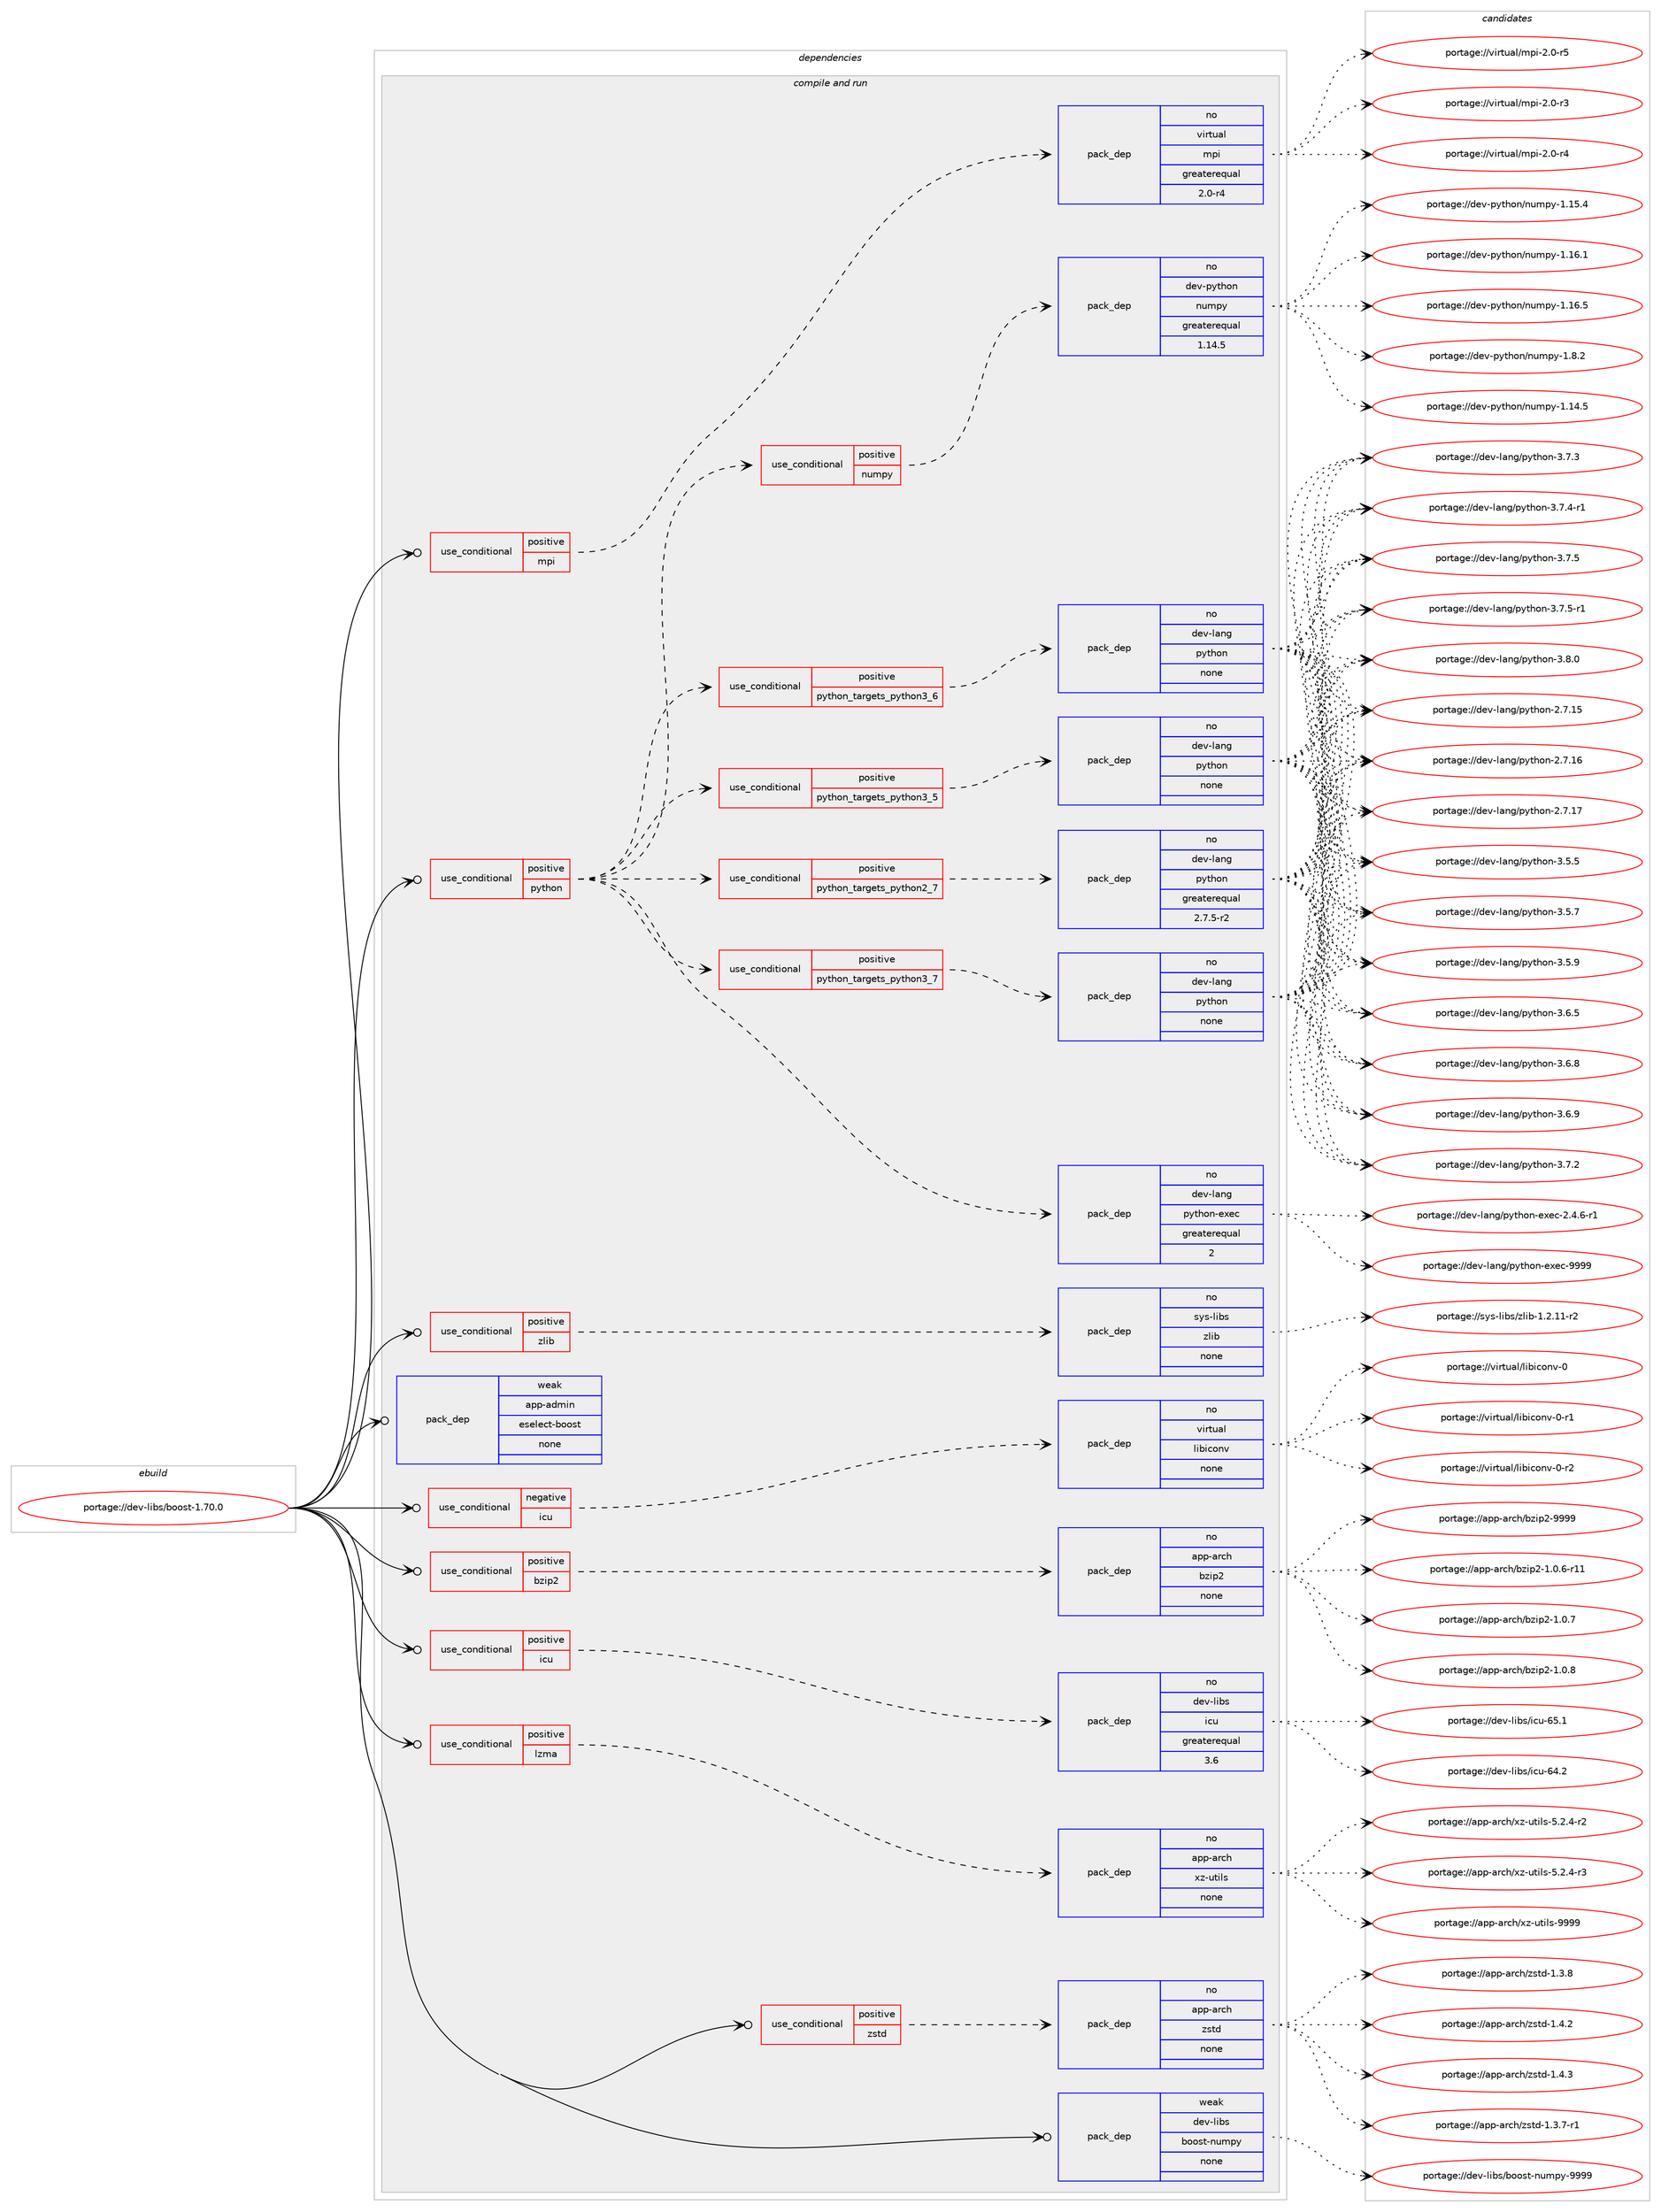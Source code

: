 digraph prolog {

# *************
# Graph options
# *************

newrank=true;
concentrate=true;
compound=true;
graph [rankdir=LR,fontname=Helvetica,fontsize=10,ranksep=1.5];#, ranksep=2.5, nodesep=0.2];
edge  [arrowhead=vee];
node  [fontname=Helvetica,fontsize=10];

# **********
# The ebuild
# **********

subgraph cluster_leftcol {
color=gray;
rank=same;
label=<<i>ebuild</i>>;
id [label="portage://dev-libs/boost-1.70.0", color=red, width=4, href="../dev-libs/boost-1.70.0.svg"];
}

# ****************
# The dependencies
# ****************

subgraph cluster_midcol {
color=gray;
label=<<i>dependencies</i>>;
subgraph cluster_compile {
fillcolor="#eeeeee";
style=filled;
label=<<i>compile</i>>;
}
subgraph cluster_compileandrun {
fillcolor="#eeeeee";
style=filled;
label=<<i>compile and run</i>>;
subgraph cond20426 {
dependency97912 [label=<<TABLE BORDER="0" CELLBORDER="1" CELLSPACING="0" CELLPADDING="4"><TR><TD ROWSPAN="3" CELLPADDING="10">use_conditional</TD></TR><TR><TD>negative</TD></TR><TR><TD>icu</TD></TR></TABLE>>, shape=none, color=red];
subgraph pack74591 {
dependency97913 [label=<<TABLE BORDER="0" CELLBORDER="1" CELLSPACING="0" CELLPADDING="4" WIDTH="220"><TR><TD ROWSPAN="6" CELLPADDING="30">pack_dep</TD></TR><TR><TD WIDTH="110">no</TD></TR><TR><TD>virtual</TD></TR><TR><TD>libiconv</TD></TR><TR><TD>none</TD></TR><TR><TD></TD></TR></TABLE>>, shape=none, color=blue];
}
dependency97912:e -> dependency97913:w [weight=20,style="dashed",arrowhead="vee"];
}
id:e -> dependency97912:w [weight=20,style="solid",arrowhead="odotvee"];
subgraph cond20427 {
dependency97914 [label=<<TABLE BORDER="0" CELLBORDER="1" CELLSPACING="0" CELLPADDING="4"><TR><TD ROWSPAN="3" CELLPADDING="10">use_conditional</TD></TR><TR><TD>positive</TD></TR><TR><TD>bzip2</TD></TR></TABLE>>, shape=none, color=red];
subgraph pack74592 {
dependency97915 [label=<<TABLE BORDER="0" CELLBORDER="1" CELLSPACING="0" CELLPADDING="4" WIDTH="220"><TR><TD ROWSPAN="6" CELLPADDING="30">pack_dep</TD></TR><TR><TD WIDTH="110">no</TD></TR><TR><TD>app-arch</TD></TR><TR><TD>bzip2</TD></TR><TR><TD>none</TD></TR><TR><TD></TD></TR></TABLE>>, shape=none, color=blue];
}
dependency97914:e -> dependency97915:w [weight=20,style="dashed",arrowhead="vee"];
}
id:e -> dependency97914:w [weight=20,style="solid",arrowhead="odotvee"];
subgraph cond20428 {
dependency97916 [label=<<TABLE BORDER="0" CELLBORDER="1" CELLSPACING="0" CELLPADDING="4"><TR><TD ROWSPAN="3" CELLPADDING="10">use_conditional</TD></TR><TR><TD>positive</TD></TR><TR><TD>icu</TD></TR></TABLE>>, shape=none, color=red];
subgraph pack74593 {
dependency97917 [label=<<TABLE BORDER="0" CELLBORDER="1" CELLSPACING="0" CELLPADDING="4" WIDTH="220"><TR><TD ROWSPAN="6" CELLPADDING="30">pack_dep</TD></TR><TR><TD WIDTH="110">no</TD></TR><TR><TD>dev-libs</TD></TR><TR><TD>icu</TD></TR><TR><TD>greaterequal</TD></TR><TR><TD>3.6</TD></TR></TABLE>>, shape=none, color=blue];
}
dependency97916:e -> dependency97917:w [weight=20,style="dashed",arrowhead="vee"];
}
id:e -> dependency97916:w [weight=20,style="solid",arrowhead="odotvee"];
subgraph cond20429 {
dependency97918 [label=<<TABLE BORDER="0" CELLBORDER="1" CELLSPACING="0" CELLPADDING="4"><TR><TD ROWSPAN="3" CELLPADDING="10">use_conditional</TD></TR><TR><TD>positive</TD></TR><TR><TD>lzma</TD></TR></TABLE>>, shape=none, color=red];
subgraph pack74594 {
dependency97919 [label=<<TABLE BORDER="0" CELLBORDER="1" CELLSPACING="0" CELLPADDING="4" WIDTH="220"><TR><TD ROWSPAN="6" CELLPADDING="30">pack_dep</TD></TR><TR><TD WIDTH="110">no</TD></TR><TR><TD>app-arch</TD></TR><TR><TD>xz-utils</TD></TR><TR><TD>none</TD></TR><TR><TD></TD></TR></TABLE>>, shape=none, color=blue];
}
dependency97918:e -> dependency97919:w [weight=20,style="dashed",arrowhead="vee"];
}
id:e -> dependency97918:w [weight=20,style="solid",arrowhead="odotvee"];
subgraph cond20430 {
dependency97920 [label=<<TABLE BORDER="0" CELLBORDER="1" CELLSPACING="0" CELLPADDING="4"><TR><TD ROWSPAN="3" CELLPADDING="10">use_conditional</TD></TR><TR><TD>positive</TD></TR><TR><TD>mpi</TD></TR></TABLE>>, shape=none, color=red];
subgraph pack74595 {
dependency97921 [label=<<TABLE BORDER="0" CELLBORDER="1" CELLSPACING="0" CELLPADDING="4" WIDTH="220"><TR><TD ROWSPAN="6" CELLPADDING="30">pack_dep</TD></TR><TR><TD WIDTH="110">no</TD></TR><TR><TD>virtual</TD></TR><TR><TD>mpi</TD></TR><TR><TD>greaterequal</TD></TR><TR><TD>2.0-r4</TD></TR></TABLE>>, shape=none, color=blue];
}
dependency97920:e -> dependency97921:w [weight=20,style="dashed",arrowhead="vee"];
}
id:e -> dependency97920:w [weight=20,style="solid",arrowhead="odotvee"];
subgraph cond20431 {
dependency97922 [label=<<TABLE BORDER="0" CELLBORDER="1" CELLSPACING="0" CELLPADDING="4"><TR><TD ROWSPAN="3" CELLPADDING="10">use_conditional</TD></TR><TR><TD>positive</TD></TR><TR><TD>python</TD></TR></TABLE>>, shape=none, color=red];
subgraph cond20432 {
dependency97923 [label=<<TABLE BORDER="0" CELLBORDER="1" CELLSPACING="0" CELLPADDING="4"><TR><TD ROWSPAN="3" CELLPADDING="10">use_conditional</TD></TR><TR><TD>positive</TD></TR><TR><TD>python_targets_python2_7</TD></TR></TABLE>>, shape=none, color=red];
subgraph pack74596 {
dependency97924 [label=<<TABLE BORDER="0" CELLBORDER="1" CELLSPACING="0" CELLPADDING="4" WIDTH="220"><TR><TD ROWSPAN="6" CELLPADDING="30">pack_dep</TD></TR><TR><TD WIDTH="110">no</TD></TR><TR><TD>dev-lang</TD></TR><TR><TD>python</TD></TR><TR><TD>greaterequal</TD></TR><TR><TD>2.7.5-r2</TD></TR></TABLE>>, shape=none, color=blue];
}
dependency97923:e -> dependency97924:w [weight=20,style="dashed",arrowhead="vee"];
}
dependency97922:e -> dependency97923:w [weight=20,style="dashed",arrowhead="vee"];
subgraph cond20433 {
dependency97925 [label=<<TABLE BORDER="0" CELLBORDER="1" CELLSPACING="0" CELLPADDING="4"><TR><TD ROWSPAN="3" CELLPADDING="10">use_conditional</TD></TR><TR><TD>positive</TD></TR><TR><TD>python_targets_python3_5</TD></TR></TABLE>>, shape=none, color=red];
subgraph pack74597 {
dependency97926 [label=<<TABLE BORDER="0" CELLBORDER="1" CELLSPACING="0" CELLPADDING="4" WIDTH="220"><TR><TD ROWSPAN="6" CELLPADDING="30">pack_dep</TD></TR><TR><TD WIDTH="110">no</TD></TR><TR><TD>dev-lang</TD></TR><TR><TD>python</TD></TR><TR><TD>none</TD></TR><TR><TD></TD></TR></TABLE>>, shape=none, color=blue];
}
dependency97925:e -> dependency97926:w [weight=20,style="dashed",arrowhead="vee"];
}
dependency97922:e -> dependency97925:w [weight=20,style="dashed",arrowhead="vee"];
subgraph cond20434 {
dependency97927 [label=<<TABLE BORDER="0" CELLBORDER="1" CELLSPACING="0" CELLPADDING="4"><TR><TD ROWSPAN="3" CELLPADDING="10">use_conditional</TD></TR><TR><TD>positive</TD></TR><TR><TD>python_targets_python3_6</TD></TR></TABLE>>, shape=none, color=red];
subgraph pack74598 {
dependency97928 [label=<<TABLE BORDER="0" CELLBORDER="1" CELLSPACING="0" CELLPADDING="4" WIDTH="220"><TR><TD ROWSPAN="6" CELLPADDING="30">pack_dep</TD></TR><TR><TD WIDTH="110">no</TD></TR><TR><TD>dev-lang</TD></TR><TR><TD>python</TD></TR><TR><TD>none</TD></TR><TR><TD></TD></TR></TABLE>>, shape=none, color=blue];
}
dependency97927:e -> dependency97928:w [weight=20,style="dashed",arrowhead="vee"];
}
dependency97922:e -> dependency97927:w [weight=20,style="dashed",arrowhead="vee"];
subgraph cond20435 {
dependency97929 [label=<<TABLE BORDER="0" CELLBORDER="1" CELLSPACING="0" CELLPADDING="4"><TR><TD ROWSPAN="3" CELLPADDING="10">use_conditional</TD></TR><TR><TD>positive</TD></TR><TR><TD>python_targets_python3_7</TD></TR></TABLE>>, shape=none, color=red];
subgraph pack74599 {
dependency97930 [label=<<TABLE BORDER="0" CELLBORDER="1" CELLSPACING="0" CELLPADDING="4" WIDTH="220"><TR><TD ROWSPAN="6" CELLPADDING="30">pack_dep</TD></TR><TR><TD WIDTH="110">no</TD></TR><TR><TD>dev-lang</TD></TR><TR><TD>python</TD></TR><TR><TD>none</TD></TR><TR><TD></TD></TR></TABLE>>, shape=none, color=blue];
}
dependency97929:e -> dependency97930:w [weight=20,style="dashed",arrowhead="vee"];
}
dependency97922:e -> dependency97929:w [weight=20,style="dashed",arrowhead="vee"];
subgraph pack74600 {
dependency97931 [label=<<TABLE BORDER="0" CELLBORDER="1" CELLSPACING="0" CELLPADDING="4" WIDTH="220"><TR><TD ROWSPAN="6" CELLPADDING="30">pack_dep</TD></TR><TR><TD WIDTH="110">no</TD></TR><TR><TD>dev-lang</TD></TR><TR><TD>python-exec</TD></TR><TR><TD>greaterequal</TD></TR><TR><TD>2</TD></TR></TABLE>>, shape=none, color=blue];
}
dependency97922:e -> dependency97931:w [weight=20,style="dashed",arrowhead="vee"];
subgraph cond20436 {
dependency97932 [label=<<TABLE BORDER="0" CELLBORDER="1" CELLSPACING="0" CELLPADDING="4"><TR><TD ROWSPAN="3" CELLPADDING="10">use_conditional</TD></TR><TR><TD>positive</TD></TR><TR><TD>numpy</TD></TR></TABLE>>, shape=none, color=red];
subgraph pack74601 {
dependency97933 [label=<<TABLE BORDER="0" CELLBORDER="1" CELLSPACING="0" CELLPADDING="4" WIDTH="220"><TR><TD ROWSPAN="6" CELLPADDING="30">pack_dep</TD></TR><TR><TD WIDTH="110">no</TD></TR><TR><TD>dev-python</TD></TR><TR><TD>numpy</TD></TR><TR><TD>greaterequal</TD></TR><TR><TD>1.14.5</TD></TR></TABLE>>, shape=none, color=blue];
}
dependency97932:e -> dependency97933:w [weight=20,style="dashed",arrowhead="vee"];
}
dependency97922:e -> dependency97932:w [weight=20,style="dashed",arrowhead="vee"];
}
id:e -> dependency97922:w [weight=20,style="solid",arrowhead="odotvee"];
subgraph cond20437 {
dependency97934 [label=<<TABLE BORDER="0" CELLBORDER="1" CELLSPACING="0" CELLPADDING="4"><TR><TD ROWSPAN="3" CELLPADDING="10">use_conditional</TD></TR><TR><TD>positive</TD></TR><TR><TD>zlib</TD></TR></TABLE>>, shape=none, color=red];
subgraph pack74602 {
dependency97935 [label=<<TABLE BORDER="0" CELLBORDER="1" CELLSPACING="0" CELLPADDING="4" WIDTH="220"><TR><TD ROWSPAN="6" CELLPADDING="30">pack_dep</TD></TR><TR><TD WIDTH="110">no</TD></TR><TR><TD>sys-libs</TD></TR><TR><TD>zlib</TD></TR><TR><TD>none</TD></TR><TR><TD></TD></TR></TABLE>>, shape=none, color=blue];
}
dependency97934:e -> dependency97935:w [weight=20,style="dashed",arrowhead="vee"];
}
id:e -> dependency97934:w [weight=20,style="solid",arrowhead="odotvee"];
subgraph cond20438 {
dependency97936 [label=<<TABLE BORDER="0" CELLBORDER="1" CELLSPACING="0" CELLPADDING="4"><TR><TD ROWSPAN="3" CELLPADDING="10">use_conditional</TD></TR><TR><TD>positive</TD></TR><TR><TD>zstd</TD></TR></TABLE>>, shape=none, color=red];
subgraph pack74603 {
dependency97937 [label=<<TABLE BORDER="0" CELLBORDER="1" CELLSPACING="0" CELLPADDING="4" WIDTH="220"><TR><TD ROWSPAN="6" CELLPADDING="30">pack_dep</TD></TR><TR><TD WIDTH="110">no</TD></TR><TR><TD>app-arch</TD></TR><TR><TD>zstd</TD></TR><TR><TD>none</TD></TR><TR><TD></TD></TR></TABLE>>, shape=none, color=blue];
}
dependency97936:e -> dependency97937:w [weight=20,style="dashed",arrowhead="vee"];
}
id:e -> dependency97936:w [weight=20,style="solid",arrowhead="odotvee"];
subgraph pack74604 {
dependency97938 [label=<<TABLE BORDER="0" CELLBORDER="1" CELLSPACING="0" CELLPADDING="4" WIDTH="220"><TR><TD ROWSPAN="6" CELLPADDING="30">pack_dep</TD></TR><TR><TD WIDTH="110">weak</TD></TR><TR><TD>app-admin</TD></TR><TR><TD>eselect-boost</TD></TR><TR><TD>none</TD></TR><TR><TD></TD></TR></TABLE>>, shape=none, color=blue];
}
id:e -> dependency97938:w [weight=20,style="solid",arrowhead="odotvee"];
subgraph pack74605 {
dependency97939 [label=<<TABLE BORDER="0" CELLBORDER="1" CELLSPACING="0" CELLPADDING="4" WIDTH="220"><TR><TD ROWSPAN="6" CELLPADDING="30">pack_dep</TD></TR><TR><TD WIDTH="110">weak</TD></TR><TR><TD>dev-libs</TD></TR><TR><TD>boost-numpy</TD></TR><TR><TD>none</TD></TR><TR><TD></TD></TR></TABLE>>, shape=none, color=blue];
}
id:e -> dependency97939:w [weight=20,style="solid",arrowhead="odotvee"];
}
subgraph cluster_run {
fillcolor="#eeeeee";
style=filled;
label=<<i>run</i>>;
}
}

# **************
# The candidates
# **************

subgraph cluster_choices {
rank=same;
color=gray;
label=<<i>candidates</i>>;

subgraph choice74591 {
color=black;
nodesep=1;
choiceportage118105114116117971084710810598105991111101184548 [label="portage://virtual/libiconv-0", color=red, width=4,href="../virtual/libiconv-0.svg"];
choiceportage1181051141161179710847108105981059911111011845484511449 [label="portage://virtual/libiconv-0-r1", color=red, width=4,href="../virtual/libiconv-0-r1.svg"];
choiceportage1181051141161179710847108105981059911111011845484511450 [label="portage://virtual/libiconv-0-r2", color=red, width=4,href="../virtual/libiconv-0-r2.svg"];
dependency97913:e -> choiceportage118105114116117971084710810598105991111101184548:w [style=dotted,weight="100"];
dependency97913:e -> choiceportage1181051141161179710847108105981059911111011845484511449:w [style=dotted,weight="100"];
dependency97913:e -> choiceportage1181051141161179710847108105981059911111011845484511450:w [style=dotted,weight="100"];
}
subgraph choice74592 {
color=black;
nodesep=1;
choiceportage97112112459711499104479812210511250454946484654451144949 [label="portage://app-arch/bzip2-1.0.6-r11", color=red, width=4,href="../app-arch/bzip2-1.0.6-r11.svg"];
choiceportage97112112459711499104479812210511250454946484655 [label="portage://app-arch/bzip2-1.0.7", color=red, width=4,href="../app-arch/bzip2-1.0.7.svg"];
choiceportage97112112459711499104479812210511250454946484656 [label="portage://app-arch/bzip2-1.0.8", color=red, width=4,href="../app-arch/bzip2-1.0.8.svg"];
choiceportage971121124597114991044798122105112504557575757 [label="portage://app-arch/bzip2-9999", color=red, width=4,href="../app-arch/bzip2-9999.svg"];
dependency97915:e -> choiceportage97112112459711499104479812210511250454946484654451144949:w [style=dotted,weight="100"];
dependency97915:e -> choiceportage97112112459711499104479812210511250454946484655:w [style=dotted,weight="100"];
dependency97915:e -> choiceportage97112112459711499104479812210511250454946484656:w [style=dotted,weight="100"];
dependency97915:e -> choiceportage971121124597114991044798122105112504557575757:w [style=dotted,weight="100"];
}
subgraph choice74593 {
color=black;
nodesep=1;
choiceportage100101118451081059811547105991174554524650 [label="portage://dev-libs/icu-64.2", color=red, width=4,href="../dev-libs/icu-64.2.svg"];
choiceportage100101118451081059811547105991174554534649 [label="portage://dev-libs/icu-65.1", color=red, width=4,href="../dev-libs/icu-65.1.svg"];
dependency97917:e -> choiceportage100101118451081059811547105991174554524650:w [style=dotted,weight="100"];
dependency97917:e -> choiceportage100101118451081059811547105991174554534649:w [style=dotted,weight="100"];
}
subgraph choice74594 {
color=black;
nodesep=1;
choiceportage9711211245971149910447120122451171161051081154553465046524511450 [label="portage://app-arch/xz-utils-5.2.4-r2", color=red, width=4,href="../app-arch/xz-utils-5.2.4-r2.svg"];
choiceportage9711211245971149910447120122451171161051081154553465046524511451 [label="portage://app-arch/xz-utils-5.2.4-r3", color=red, width=4,href="../app-arch/xz-utils-5.2.4-r3.svg"];
choiceportage9711211245971149910447120122451171161051081154557575757 [label="portage://app-arch/xz-utils-9999", color=red, width=4,href="../app-arch/xz-utils-9999.svg"];
dependency97919:e -> choiceportage9711211245971149910447120122451171161051081154553465046524511450:w [style=dotted,weight="100"];
dependency97919:e -> choiceportage9711211245971149910447120122451171161051081154553465046524511451:w [style=dotted,weight="100"];
dependency97919:e -> choiceportage9711211245971149910447120122451171161051081154557575757:w [style=dotted,weight="100"];
}
subgraph choice74595 {
color=black;
nodesep=1;
choiceportage1181051141161179710847109112105455046484511451 [label="portage://virtual/mpi-2.0-r3", color=red, width=4,href="../virtual/mpi-2.0-r3.svg"];
choiceportage1181051141161179710847109112105455046484511452 [label="portage://virtual/mpi-2.0-r4", color=red, width=4,href="../virtual/mpi-2.0-r4.svg"];
choiceportage1181051141161179710847109112105455046484511453 [label="portage://virtual/mpi-2.0-r5", color=red, width=4,href="../virtual/mpi-2.0-r5.svg"];
dependency97921:e -> choiceportage1181051141161179710847109112105455046484511451:w [style=dotted,weight="100"];
dependency97921:e -> choiceportage1181051141161179710847109112105455046484511452:w [style=dotted,weight="100"];
dependency97921:e -> choiceportage1181051141161179710847109112105455046484511453:w [style=dotted,weight="100"];
}
subgraph choice74596 {
color=black;
nodesep=1;
choiceportage10010111845108971101034711212111610411111045504655464953 [label="portage://dev-lang/python-2.7.15", color=red, width=4,href="../dev-lang/python-2.7.15.svg"];
choiceportage10010111845108971101034711212111610411111045504655464954 [label="portage://dev-lang/python-2.7.16", color=red, width=4,href="../dev-lang/python-2.7.16.svg"];
choiceportage10010111845108971101034711212111610411111045504655464955 [label="portage://dev-lang/python-2.7.17", color=red, width=4,href="../dev-lang/python-2.7.17.svg"];
choiceportage100101118451089711010347112121116104111110455146534653 [label="portage://dev-lang/python-3.5.5", color=red, width=4,href="../dev-lang/python-3.5.5.svg"];
choiceportage100101118451089711010347112121116104111110455146534655 [label="portage://dev-lang/python-3.5.7", color=red, width=4,href="../dev-lang/python-3.5.7.svg"];
choiceportage100101118451089711010347112121116104111110455146534657 [label="portage://dev-lang/python-3.5.9", color=red, width=4,href="../dev-lang/python-3.5.9.svg"];
choiceportage100101118451089711010347112121116104111110455146544653 [label="portage://dev-lang/python-3.6.5", color=red, width=4,href="../dev-lang/python-3.6.5.svg"];
choiceportage100101118451089711010347112121116104111110455146544656 [label="portage://dev-lang/python-3.6.8", color=red, width=4,href="../dev-lang/python-3.6.8.svg"];
choiceportage100101118451089711010347112121116104111110455146544657 [label="portage://dev-lang/python-3.6.9", color=red, width=4,href="../dev-lang/python-3.6.9.svg"];
choiceportage100101118451089711010347112121116104111110455146554650 [label="portage://dev-lang/python-3.7.2", color=red, width=4,href="../dev-lang/python-3.7.2.svg"];
choiceportage100101118451089711010347112121116104111110455146554651 [label="portage://dev-lang/python-3.7.3", color=red, width=4,href="../dev-lang/python-3.7.3.svg"];
choiceportage1001011184510897110103471121211161041111104551465546524511449 [label="portage://dev-lang/python-3.7.4-r1", color=red, width=4,href="../dev-lang/python-3.7.4-r1.svg"];
choiceportage100101118451089711010347112121116104111110455146554653 [label="portage://dev-lang/python-3.7.5", color=red, width=4,href="../dev-lang/python-3.7.5.svg"];
choiceportage1001011184510897110103471121211161041111104551465546534511449 [label="portage://dev-lang/python-3.7.5-r1", color=red, width=4,href="../dev-lang/python-3.7.5-r1.svg"];
choiceportage100101118451089711010347112121116104111110455146564648 [label="portage://dev-lang/python-3.8.0", color=red, width=4,href="../dev-lang/python-3.8.0.svg"];
dependency97924:e -> choiceportage10010111845108971101034711212111610411111045504655464953:w [style=dotted,weight="100"];
dependency97924:e -> choiceportage10010111845108971101034711212111610411111045504655464954:w [style=dotted,weight="100"];
dependency97924:e -> choiceportage10010111845108971101034711212111610411111045504655464955:w [style=dotted,weight="100"];
dependency97924:e -> choiceportage100101118451089711010347112121116104111110455146534653:w [style=dotted,weight="100"];
dependency97924:e -> choiceportage100101118451089711010347112121116104111110455146534655:w [style=dotted,weight="100"];
dependency97924:e -> choiceportage100101118451089711010347112121116104111110455146534657:w [style=dotted,weight="100"];
dependency97924:e -> choiceportage100101118451089711010347112121116104111110455146544653:w [style=dotted,weight="100"];
dependency97924:e -> choiceportage100101118451089711010347112121116104111110455146544656:w [style=dotted,weight="100"];
dependency97924:e -> choiceportage100101118451089711010347112121116104111110455146544657:w [style=dotted,weight="100"];
dependency97924:e -> choiceportage100101118451089711010347112121116104111110455146554650:w [style=dotted,weight="100"];
dependency97924:e -> choiceportage100101118451089711010347112121116104111110455146554651:w [style=dotted,weight="100"];
dependency97924:e -> choiceportage1001011184510897110103471121211161041111104551465546524511449:w [style=dotted,weight="100"];
dependency97924:e -> choiceportage100101118451089711010347112121116104111110455146554653:w [style=dotted,weight="100"];
dependency97924:e -> choiceportage1001011184510897110103471121211161041111104551465546534511449:w [style=dotted,weight="100"];
dependency97924:e -> choiceportage100101118451089711010347112121116104111110455146564648:w [style=dotted,weight="100"];
}
subgraph choice74597 {
color=black;
nodesep=1;
choiceportage10010111845108971101034711212111610411111045504655464953 [label="portage://dev-lang/python-2.7.15", color=red, width=4,href="../dev-lang/python-2.7.15.svg"];
choiceportage10010111845108971101034711212111610411111045504655464954 [label="portage://dev-lang/python-2.7.16", color=red, width=4,href="../dev-lang/python-2.7.16.svg"];
choiceportage10010111845108971101034711212111610411111045504655464955 [label="portage://dev-lang/python-2.7.17", color=red, width=4,href="../dev-lang/python-2.7.17.svg"];
choiceportage100101118451089711010347112121116104111110455146534653 [label="portage://dev-lang/python-3.5.5", color=red, width=4,href="../dev-lang/python-3.5.5.svg"];
choiceportage100101118451089711010347112121116104111110455146534655 [label="portage://dev-lang/python-3.5.7", color=red, width=4,href="../dev-lang/python-3.5.7.svg"];
choiceportage100101118451089711010347112121116104111110455146534657 [label="portage://dev-lang/python-3.5.9", color=red, width=4,href="../dev-lang/python-3.5.9.svg"];
choiceportage100101118451089711010347112121116104111110455146544653 [label="portage://dev-lang/python-3.6.5", color=red, width=4,href="../dev-lang/python-3.6.5.svg"];
choiceportage100101118451089711010347112121116104111110455146544656 [label="portage://dev-lang/python-3.6.8", color=red, width=4,href="../dev-lang/python-3.6.8.svg"];
choiceportage100101118451089711010347112121116104111110455146544657 [label="portage://dev-lang/python-3.6.9", color=red, width=4,href="../dev-lang/python-3.6.9.svg"];
choiceportage100101118451089711010347112121116104111110455146554650 [label="portage://dev-lang/python-3.7.2", color=red, width=4,href="../dev-lang/python-3.7.2.svg"];
choiceportage100101118451089711010347112121116104111110455146554651 [label="portage://dev-lang/python-3.7.3", color=red, width=4,href="../dev-lang/python-3.7.3.svg"];
choiceportage1001011184510897110103471121211161041111104551465546524511449 [label="portage://dev-lang/python-3.7.4-r1", color=red, width=4,href="../dev-lang/python-3.7.4-r1.svg"];
choiceportage100101118451089711010347112121116104111110455146554653 [label="portage://dev-lang/python-3.7.5", color=red, width=4,href="../dev-lang/python-3.7.5.svg"];
choiceportage1001011184510897110103471121211161041111104551465546534511449 [label="portage://dev-lang/python-3.7.5-r1", color=red, width=4,href="../dev-lang/python-3.7.5-r1.svg"];
choiceportage100101118451089711010347112121116104111110455146564648 [label="portage://dev-lang/python-3.8.0", color=red, width=4,href="../dev-lang/python-3.8.0.svg"];
dependency97926:e -> choiceportage10010111845108971101034711212111610411111045504655464953:w [style=dotted,weight="100"];
dependency97926:e -> choiceportage10010111845108971101034711212111610411111045504655464954:w [style=dotted,weight="100"];
dependency97926:e -> choiceportage10010111845108971101034711212111610411111045504655464955:w [style=dotted,weight="100"];
dependency97926:e -> choiceportage100101118451089711010347112121116104111110455146534653:w [style=dotted,weight="100"];
dependency97926:e -> choiceportage100101118451089711010347112121116104111110455146534655:w [style=dotted,weight="100"];
dependency97926:e -> choiceportage100101118451089711010347112121116104111110455146534657:w [style=dotted,weight="100"];
dependency97926:e -> choiceportage100101118451089711010347112121116104111110455146544653:w [style=dotted,weight="100"];
dependency97926:e -> choiceportage100101118451089711010347112121116104111110455146544656:w [style=dotted,weight="100"];
dependency97926:e -> choiceportage100101118451089711010347112121116104111110455146544657:w [style=dotted,weight="100"];
dependency97926:e -> choiceportage100101118451089711010347112121116104111110455146554650:w [style=dotted,weight="100"];
dependency97926:e -> choiceportage100101118451089711010347112121116104111110455146554651:w [style=dotted,weight="100"];
dependency97926:e -> choiceportage1001011184510897110103471121211161041111104551465546524511449:w [style=dotted,weight="100"];
dependency97926:e -> choiceportage100101118451089711010347112121116104111110455146554653:w [style=dotted,weight="100"];
dependency97926:e -> choiceportage1001011184510897110103471121211161041111104551465546534511449:w [style=dotted,weight="100"];
dependency97926:e -> choiceportage100101118451089711010347112121116104111110455146564648:w [style=dotted,weight="100"];
}
subgraph choice74598 {
color=black;
nodesep=1;
choiceportage10010111845108971101034711212111610411111045504655464953 [label="portage://dev-lang/python-2.7.15", color=red, width=4,href="../dev-lang/python-2.7.15.svg"];
choiceportage10010111845108971101034711212111610411111045504655464954 [label="portage://dev-lang/python-2.7.16", color=red, width=4,href="../dev-lang/python-2.7.16.svg"];
choiceportage10010111845108971101034711212111610411111045504655464955 [label="portage://dev-lang/python-2.7.17", color=red, width=4,href="../dev-lang/python-2.7.17.svg"];
choiceportage100101118451089711010347112121116104111110455146534653 [label="portage://dev-lang/python-3.5.5", color=red, width=4,href="../dev-lang/python-3.5.5.svg"];
choiceportage100101118451089711010347112121116104111110455146534655 [label="portage://dev-lang/python-3.5.7", color=red, width=4,href="../dev-lang/python-3.5.7.svg"];
choiceportage100101118451089711010347112121116104111110455146534657 [label="portage://dev-lang/python-3.5.9", color=red, width=4,href="../dev-lang/python-3.5.9.svg"];
choiceportage100101118451089711010347112121116104111110455146544653 [label="portage://dev-lang/python-3.6.5", color=red, width=4,href="../dev-lang/python-3.6.5.svg"];
choiceportage100101118451089711010347112121116104111110455146544656 [label="portage://dev-lang/python-3.6.8", color=red, width=4,href="../dev-lang/python-3.6.8.svg"];
choiceportage100101118451089711010347112121116104111110455146544657 [label="portage://dev-lang/python-3.6.9", color=red, width=4,href="../dev-lang/python-3.6.9.svg"];
choiceportage100101118451089711010347112121116104111110455146554650 [label="portage://dev-lang/python-3.7.2", color=red, width=4,href="../dev-lang/python-3.7.2.svg"];
choiceportage100101118451089711010347112121116104111110455146554651 [label="portage://dev-lang/python-3.7.3", color=red, width=4,href="../dev-lang/python-3.7.3.svg"];
choiceportage1001011184510897110103471121211161041111104551465546524511449 [label="portage://dev-lang/python-3.7.4-r1", color=red, width=4,href="../dev-lang/python-3.7.4-r1.svg"];
choiceportage100101118451089711010347112121116104111110455146554653 [label="portage://dev-lang/python-3.7.5", color=red, width=4,href="../dev-lang/python-3.7.5.svg"];
choiceportage1001011184510897110103471121211161041111104551465546534511449 [label="portage://dev-lang/python-3.7.5-r1", color=red, width=4,href="../dev-lang/python-3.7.5-r1.svg"];
choiceportage100101118451089711010347112121116104111110455146564648 [label="portage://dev-lang/python-3.8.0", color=red, width=4,href="../dev-lang/python-3.8.0.svg"];
dependency97928:e -> choiceportage10010111845108971101034711212111610411111045504655464953:w [style=dotted,weight="100"];
dependency97928:e -> choiceportage10010111845108971101034711212111610411111045504655464954:w [style=dotted,weight="100"];
dependency97928:e -> choiceportage10010111845108971101034711212111610411111045504655464955:w [style=dotted,weight="100"];
dependency97928:e -> choiceportage100101118451089711010347112121116104111110455146534653:w [style=dotted,weight="100"];
dependency97928:e -> choiceportage100101118451089711010347112121116104111110455146534655:w [style=dotted,weight="100"];
dependency97928:e -> choiceportage100101118451089711010347112121116104111110455146534657:w [style=dotted,weight="100"];
dependency97928:e -> choiceportage100101118451089711010347112121116104111110455146544653:w [style=dotted,weight="100"];
dependency97928:e -> choiceportage100101118451089711010347112121116104111110455146544656:w [style=dotted,weight="100"];
dependency97928:e -> choiceportage100101118451089711010347112121116104111110455146544657:w [style=dotted,weight="100"];
dependency97928:e -> choiceportage100101118451089711010347112121116104111110455146554650:w [style=dotted,weight="100"];
dependency97928:e -> choiceportage100101118451089711010347112121116104111110455146554651:w [style=dotted,weight="100"];
dependency97928:e -> choiceportage1001011184510897110103471121211161041111104551465546524511449:w [style=dotted,weight="100"];
dependency97928:e -> choiceportage100101118451089711010347112121116104111110455146554653:w [style=dotted,weight="100"];
dependency97928:e -> choiceportage1001011184510897110103471121211161041111104551465546534511449:w [style=dotted,weight="100"];
dependency97928:e -> choiceportage100101118451089711010347112121116104111110455146564648:w [style=dotted,weight="100"];
}
subgraph choice74599 {
color=black;
nodesep=1;
choiceportage10010111845108971101034711212111610411111045504655464953 [label="portage://dev-lang/python-2.7.15", color=red, width=4,href="../dev-lang/python-2.7.15.svg"];
choiceportage10010111845108971101034711212111610411111045504655464954 [label="portage://dev-lang/python-2.7.16", color=red, width=4,href="../dev-lang/python-2.7.16.svg"];
choiceportage10010111845108971101034711212111610411111045504655464955 [label="portage://dev-lang/python-2.7.17", color=red, width=4,href="../dev-lang/python-2.7.17.svg"];
choiceportage100101118451089711010347112121116104111110455146534653 [label="portage://dev-lang/python-3.5.5", color=red, width=4,href="../dev-lang/python-3.5.5.svg"];
choiceportage100101118451089711010347112121116104111110455146534655 [label="portage://dev-lang/python-3.5.7", color=red, width=4,href="../dev-lang/python-3.5.7.svg"];
choiceportage100101118451089711010347112121116104111110455146534657 [label="portage://dev-lang/python-3.5.9", color=red, width=4,href="../dev-lang/python-3.5.9.svg"];
choiceportage100101118451089711010347112121116104111110455146544653 [label="portage://dev-lang/python-3.6.5", color=red, width=4,href="../dev-lang/python-3.6.5.svg"];
choiceportage100101118451089711010347112121116104111110455146544656 [label="portage://dev-lang/python-3.6.8", color=red, width=4,href="../dev-lang/python-3.6.8.svg"];
choiceportage100101118451089711010347112121116104111110455146544657 [label="portage://dev-lang/python-3.6.9", color=red, width=4,href="../dev-lang/python-3.6.9.svg"];
choiceportage100101118451089711010347112121116104111110455146554650 [label="portage://dev-lang/python-3.7.2", color=red, width=4,href="../dev-lang/python-3.7.2.svg"];
choiceportage100101118451089711010347112121116104111110455146554651 [label="portage://dev-lang/python-3.7.3", color=red, width=4,href="../dev-lang/python-3.7.3.svg"];
choiceportage1001011184510897110103471121211161041111104551465546524511449 [label="portage://dev-lang/python-3.7.4-r1", color=red, width=4,href="../dev-lang/python-3.7.4-r1.svg"];
choiceportage100101118451089711010347112121116104111110455146554653 [label="portage://dev-lang/python-3.7.5", color=red, width=4,href="../dev-lang/python-3.7.5.svg"];
choiceportage1001011184510897110103471121211161041111104551465546534511449 [label="portage://dev-lang/python-3.7.5-r1", color=red, width=4,href="../dev-lang/python-3.7.5-r1.svg"];
choiceportage100101118451089711010347112121116104111110455146564648 [label="portage://dev-lang/python-3.8.0", color=red, width=4,href="../dev-lang/python-3.8.0.svg"];
dependency97930:e -> choiceportage10010111845108971101034711212111610411111045504655464953:w [style=dotted,weight="100"];
dependency97930:e -> choiceportage10010111845108971101034711212111610411111045504655464954:w [style=dotted,weight="100"];
dependency97930:e -> choiceportage10010111845108971101034711212111610411111045504655464955:w [style=dotted,weight="100"];
dependency97930:e -> choiceportage100101118451089711010347112121116104111110455146534653:w [style=dotted,weight="100"];
dependency97930:e -> choiceportage100101118451089711010347112121116104111110455146534655:w [style=dotted,weight="100"];
dependency97930:e -> choiceportage100101118451089711010347112121116104111110455146534657:w [style=dotted,weight="100"];
dependency97930:e -> choiceportage100101118451089711010347112121116104111110455146544653:w [style=dotted,weight="100"];
dependency97930:e -> choiceportage100101118451089711010347112121116104111110455146544656:w [style=dotted,weight="100"];
dependency97930:e -> choiceportage100101118451089711010347112121116104111110455146544657:w [style=dotted,weight="100"];
dependency97930:e -> choiceportage100101118451089711010347112121116104111110455146554650:w [style=dotted,weight="100"];
dependency97930:e -> choiceportage100101118451089711010347112121116104111110455146554651:w [style=dotted,weight="100"];
dependency97930:e -> choiceportage1001011184510897110103471121211161041111104551465546524511449:w [style=dotted,weight="100"];
dependency97930:e -> choiceportage100101118451089711010347112121116104111110455146554653:w [style=dotted,weight="100"];
dependency97930:e -> choiceportage1001011184510897110103471121211161041111104551465546534511449:w [style=dotted,weight="100"];
dependency97930:e -> choiceportage100101118451089711010347112121116104111110455146564648:w [style=dotted,weight="100"];
}
subgraph choice74600 {
color=black;
nodesep=1;
choiceportage10010111845108971101034711212111610411111045101120101994550465246544511449 [label="portage://dev-lang/python-exec-2.4.6-r1", color=red, width=4,href="../dev-lang/python-exec-2.4.6-r1.svg"];
choiceportage10010111845108971101034711212111610411111045101120101994557575757 [label="portage://dev-lang/python-exec-9999", color=red, width=4,href="../dev-lang/python-exec-9999.svg"];
dependency97931:e -> choiceportage10010111845108971101034711212111610411111045101120101994550465246544511449:w [style=dotted,weight="100"];
dependency97931:e -> choiceportage10010111845108971101034711212111610411111045101120101994557575757:w [style=dotted,weight="100"];
}
subgraph choice74601 {
color=black;
nodesep=1;
choiceportage100101118451121211161041111104711011710911212145494649524653 [label="portage://dev-python/numpy-1.14.5", color=red, width=4,href="../dev-python/numpy-1.14.5.svg"];
choiceportage100101118451121211161041111104711011710911212145494649534652 [label="portage://dev-python/numpy-1.15.4", color=red, width=4,href="../dev-python/numpy-1.15.4.svg"];
choiceportage100101118451121211161041111104711011710911212145494649544649 [label="portage://dev-python/numpy-1.16.1", color=red, width=4,href="../dev-python/numpy-1.16.1.svg"];
choiceportage100101118451121211161041111104711011710911212145494649544653 [label="portage://dev-python/numpy-1.16.5", color=red, width=4,href="../dev-python/numpy-1.16.5.svg"];
choiceportage1001011184511212111610411111047110117109112121454946564650 [label="portage://dev-python/numpy-1.8.2", color=red, width=4,href="../dev-python/numpy-1.8.2.svg"];
dependency97933:e -> choiceportage100101118451121211161041111104711011710911212145494649524653:w [style=dotted,weight="100"];
dependency97933:e -> choiceportage100101118451121211161041111104711011710911212145494649534652:w [style=dotted,weight="100"];
dependency97933:e -> choiceportage100101118451121211161041111104711011710911212145494649544649:w [style=dotted,weight="100"];
dependency97933:e -> choiceportage100101118451121211161041111104711011710911212145494649544653:w [style=dotted,weight="100"];
dependency97933:e -> choiceportage1001011184511212111610411111047110117109112121454946564650:w [style=dotted,weight="100"];
}
subgraph choice74602 {
color=black;
nodesep=1;
choiceportage11512111545108105981154712210810598454946504649494511450 [label="portage://sys-libs/zlib-1.2.11-r2", color=red, width=4,href="../sys-libs/zlib-1.2.11-r2.svg"];
dependency97935:e -> choiceportage11512111545108105981154712210810598454946504649494511450:w [style=dotted,weight="100"];
}
subgraph choice74603 {
color=black;
nodesep=1;
choiceportage97112112459711499104471221151161004549465146554511449 [label="portage://app-arch/zstd-1.3.7-r1", color=red, width=4,href="../app-arch/zstd-1.3.7-r1.svg"];
choiceportage9711211245971149910447122115116100454946514656 [label="portage://app-arch/zstd-1.3.8", color=red, width=4,href="../app-arch/zstd-1.3.8.svg"];
choiceportage9711211245971149910447122115116100454946524650 [label="portage://app-arch/zstd-1.4.2", color=red, width=4,href="../app-arch/zstd-1.4.2.svg"];
choiceportage9711211245971149910447122115116100454946524651 [label="portage://app-arch/zstd-1.4.3", color=red, width=4,href="../app-arch/zstd-1.4.3.svg"];
dependency97937:e -> choiceportage97112112459711499104471221151161004549465146554511449:w [style=dotted,weight="100"];
dependency97937:e -> choiceportage9711211245971149910447122115116100454946514656:w [style=dotted,weight="100"];
dependency97937:e -> choiceportage9711211245971149910447122115116100454946524650:w [style=dotted,weight="100"];
dependency97937:e -> choiceportage9711211245971149910447122115116100454946524651:w [style=dotted,weight="100"];
}
subgraph choice74604 {
color=black;
nodesep=1;
}
subgraph choice74605 {
color=black;
nodesep=1;
choiceportage10010111845108105981154798111111115116451101171091121214557575757 [label="portage://dev-libs/boost-numpy-9999", color=red, width=4,href="../dev-libs/boost-numpy-9999.svg"];
dependency97939:e -> choiceportage10010111845108105981154798111111115116451101171091121214557575757:w [style=dotted,weight="100"];
}
}

}
